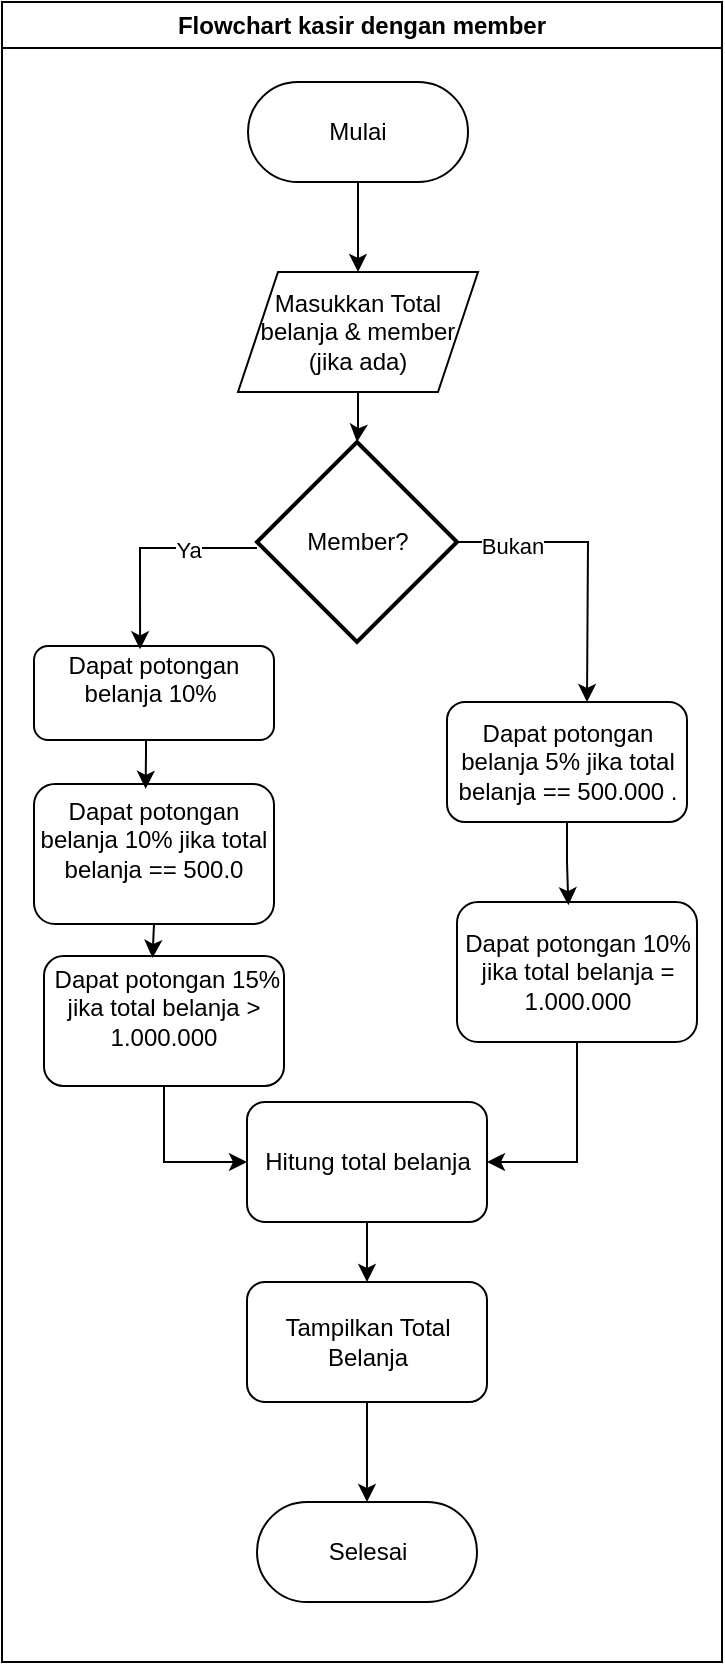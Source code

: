 <mxfile version="24.5.3" type="device">
  <diagram id="C5RBs43oDa-KdzZeNtuy" name="Page-1">
    <mxGraphModel dx="880" dy="524" grid="0" gridSize="10" guides="1" tooltips="1" connect="1" arrows="1" fold="1" page="1" pageScale="1" pageWidth="827" pageHeight="1169" math="0" shadow="0">
      <root>
        <mxCell id="WIyWlLk6GJQsqaUBKTNV-0" />
        <mxCell id="WIyWlLk6GJQsqaUBKTNV-1" parent="WIyWlLk6GJQsqaUBKTNV-0" />
        <mxCell id="maa9K3MEsBfUMPPZZrCT-28" value="Flowchart kasir dengan member" style="swimlane;whiteSpace=wrap;html=1;" parent="WIyWlLk6GJQsqaUBKTNV-1" vertex="1">
          <mxGeometry x="200" y="55" width="360" height="830" as="geometry" />
        </mxCell>
        <mxCell id="maa9K3MEsBfUMPPZZrCT-29" style="edgeStyle=orthogonalEdgeStyle;rounded=0;orthogonalLoop=1;jettySize=auto;html=1;entryX=0.5;entryY=0;entryDx=0;entryDy=0;" parent="maa9K3MEsBfUMPPZZrCT-28" source="maa9K3MEsBfUMPPZZrCT-30" target="maa9K3MEsBfUMPPZZrCT-49" edge="1">
          <mxGeometry relative="1" as="geometry">
            <mxPoint x="180" y="120" as="targetPoint" />
          </mxGeometry>
        </mxCell>
        <mxCell id="maa9K3MEsBfUMPPZZrCT-30" value="Mulai" style="html=1;dashed=0;whiteSpace=wrap;shape=mxgraph.dfd.start" parent="maa9K3MEsBfUMPPZZrCT-28" vertex="1">
          <mxGeometry x="123" y="40" width="110" height="50" as="geometry" />
        </mxCell>
        <mxCell id="maa9K3MEsBfUMPPZZrCT-33" style="edgeStyle=orthogonalEdgeStyle;rounded=0;orthogonalLoop=1;jettySize=auto;html=1;" parent="maa9K3MEsBfUMPPZZrCT-28" source="maa9K3MEsBfUMPPZZrCT-35" edge="1">
          <mxGeometry relative="1" as="geometry">
            <mxPoint x="292.5" y="350" as="targetPoint" />
          </mxGeometry>
        </mxCell>
        <mxCell id="maa9K3MEsBfUMPPZZrCT-34" value="Bukan" style="edgeLabel;html=1;align=center;verticalAlign=middle;resizable=0;points=[];" parent="maa9K3MEsBfUMPPZZrCT-33" vertex="1" connectable="0">
          <mxGeometry x="-0.624" y="-2" relative="1" as="geometry">
            <mxPoint as="offset" />
          </mxGeometry>
        </mxCell>
        <mxCell id="maa9K3MEsBfUMPPZZrCT-35" value="Member?" style="strokeWidth=2;html=1;shape=mxgraph.flowchart.decision;whiteSpace=wrap;" parent="maa9K3MEsBfUMPPZZrCT-28" vertex="1">
          <mxGeometry x="127.5" y="220" width="100" height="100" as="geometry" />
        </mxCell>
        <mxCell id="maa9K3MEsBfUMPPZZrCT-36" style="edgeStyle=orthogonalEdgeStyle;rounded=0;orthogonalLoop=1;jettySize=auto;html=1;entryX=0;entryY=0.5;entryDx=0;entryDy=0;exitX=0.5;exitY=1;exitDx=0;exitDy=0;" parent="maa9K3MEsBfUMPPZZrCT-28" source="maa9K3MEsBfUMPPZZrCT-46" target="maa9K3MEsBfUMPPZZrCT-42" edge="1">
          <mxGeometry relative="1" as="geometry">
            <mxPoint x="42.5" y="590" as="sourcePoint" />
          </mxGeometry>
        </mxCell>
        <mxCell id="maa9K3MEsBfUMPPZZrCT-38" value="Dapat potongan belanja 10% jika total belanja == 500.0&lt;div&gt;&lt;br&gt;&lt;/div&gt;" style="rounded=1;whiteSpace=wrap;html=1;" parent="maa9K3MEsBfUMPPZZrCT-28" vertex="1">
          <mxGeometry x="16" y="391" width="120" height="70" as="geometry" />
        </mxCell>
        <mxCell id="maa9K3MEsBfUMPPZZrCT-39" style="edgeStyle=orthogonalEdgeStyle;rounded=0;orthogonalLoop=1;jettySize=auto;html=1;entryX=1;entryY=0.5;entryDx=0;entryDy=0;exitX=0.5;exitY=1;exitDx=0;exitDy=0;" parent="maa9K3MEsBfUMPPZZrCT-28" source="maa9K3MEsBfUMPPZZrCT-47" target="maa9K3MEsBfUMPPZZrCT-42" edge="1">
          <mxGeometry relative="1" as="geometry">
            <mxPoint x="272.5" y="520" as="sourcePoint" />
          </mxGeometry>
        </mxCell>
        <mxCell id="maa9K3MEsBfUMPPZZrCT-40" value="Dapat potongan belanja 5% jika total belanja == 500.000 ." style="rounded=1;whiteSpace=wrap;html=1;" parent="maa9K3MEsBfUMPPZZrCT-28" vertex="1">
          <mxGeometry x="222.5" y="350" width="120" height="60" as="geometry" />
        </mxCell>
        <mxCell id="maa9K3MEsBfUMPPZZrCT-41" style="edgeStyle=orthogonalEdgeStyle;rounded=0;orthogonalLoop=1;jettySize=auto;html=1;entryX=0.5;entryY=0;entryDx=0;entryDy=0;" parent="maa9K3MEsBfUMPPZZrCT-28" source="maa9K3MEsBfUMPPZZrCT-42" target="maa9K3MEsBfUMPPZZrCT-43" edge="1">
          <mxGeometry relative="1" as="geometry" />
        </mxCell>
        <mxCell id="maa9K3MEsBfUMPPZZrCT-42" value="Hitung total belanja" style="rounded=1;whiteSpace=wrap;html=1;" parent="maa9K3MEsBfUMPPZZrCT-28" vertex="1">
          <mxGeometry x="122.5" y="550" width="120" height="60" as="geometry" />
        </mxCell>
        <mxCell id="maa9K3MEsBfUMPPZZrCT-43" value="Tampilkan Total Belanja" style="rounded=1;whiteSpace=wrap;html=1;" parent="maa9K3MEsBfUMPPZZrCT-28" vertex="1">
          <mxGeometry x="122.5" y="640" width="120" height="60" as="geometry" />
        </mxCell>
        <mxCell id="maa9K3MEsBfUMPPZZrCT-44" value="Selesai" style="html=1;dashed=0;whiteSpace=wrap;shape=mxgraph.dfd.start" parent="maa9K3MEsBfUMPPZZrCT-28" vertex="1">
          <mxGeometry x="127.5" y="750" width="110" height="50" as="geometry" />
        </mxCell>
        <mxCell id="maa9K3MEsBfUMPPZZrCT-45" style="edgeStyle=orthogonalEdgeStyle;rounded=0;orthogonalLoop=1;jettySize=auto;html=1;entryX=0.5;entryY=0.5;entryDx=0;entryDy=-25;entryPerimeter=0;" parent="maa9K3MEsBfUMPPZZrCT-28" source="maa9K3MEsBfUMPPZZrCT-43" target="maa9K3MEsBfUMPPZZrCT-44" edge="1">
          <mxGeometry relative="1" as="geometry" />
        </mxCell>
        <mxCell id="maa9K3MEsBfUMPPZZrCT-46" value="&amp;nbsp;Dapat potongan 15% jika total belanja &amp;gt; 1.000.000&lt;div&gt;&lt;br&gt;&lt;/div&gt;" style="rounded=1;whiteSpace=wrap;html=1;" parent="maa9K3MEsBfUMPPZZrCT-28" vertex="1">
          <mxGeometry x="21" y="477" width="120" height="65" as="geometry" />
        </mxCell>
        <mxCell id="maa9K3MEsBfUMPPZZrCT-47" value="Dapat potongan 10% jika total belanja = 1.000.000" style="rounded=1;whiteSpace=wrap;html=1;" parent="maa9K3MEsBfUMPPZZrCT-28" vertex="1">
          <mxGeometry x="227.5" y="450" width="120" height="70" as="geometry" />
        </mxCell>
        <mxCell id="maa9K3MEsBfUMPPZZrCT-48" style="edgeStyle=orthogonalEdgeStyle;rounded=0;orthogonalLoop=1;jettySize=auto;html=1;entryX=0.464;entryY=0.023;entryDx=0;entryDy=0;entryPerimeter=0;" parent="maa9K3MEsBfUMPPZZrCT-28" source="maa9K3MEsBfUMPPZZrCT-40" target="maa9K3MEsBfUMPPZZrCT-47" edge="1">
          <mxGeometry relative="1" as="geometry" />
        </mxCell>
        <mxCell id="maa9K3MEsBfUMPPZZrCT-49" value="Masukkan Total belanja &amp;amp; member&lt;div&gt;(jika ada)&lt;/div&gt;" style="shape=parallelogram;perimeter=parallelogramPerimeter;whiteSpace=wrap;html=1;fixedSize=1;" parent="maa9K3MEsBfUMPPZZrCT-28" vertex="1">
          <mxGeometry x="118" y="135" width="120" height="60" as="geometry" />
        </mxCell>
        <mxCell id="maa9K3MEsBfUMPPZZrCT-50" style="edgeStyle=orthogonalEdgeStyle;rounded=0;orthogonalLoop=1;jettySize=auto;html=1;entryX=0.5;entryY=0;entryDx=0;entryDy=0;entryPerimeter=0;" parent="maa9K3MEsBfUMPPZZrCT-28" source="maa9K3MEsBfUMPPZZrCT-49" target="maa9K3MEsBfUMPPZZrCT-35" edge="1">
          <mxGeometry relative="1" as="geometry" />
        </mxCell>
        <mxCell id="pxf6jqRZ_Q-RmDZ5NDM2-0" value="Dapat potongan belanja 10%&amp;nbsp;&lt;div&gt;&lt;br&gt;&lt;/div&gt;" style="rounded=1;whiteSpace=wrap;html=1;" parent="maa9K3MEsBfUMPPZZrCT-28" vertex="1">
          <mxGeometry x="16" y="322" width="120" height="47" as="geometry" />
        </mxCell>
        <mxCell id="pxf6jqRZ_Q-RmDZ5NDM2-1" style="edgeStyle=orthogonalEdgeStyle;rounded=0;orthogonalLoop=1;jettySize=auto;html=1;entryX=0.442;entryY=0.035;entryDx=0;entryDy=0;entryPerimeter=0;" parent="maa9K3MEsBfUMPPZZrCT-28" source="maa9K3MEsBfUMPPZZrCT-35" target="pxf6jqRZ_Q-RmDZ5NDM2-0" edge="1">
          <mxGeometry relative="1" as="geometry">
            <Array as="points">
              <mxPoint x="69" y="273" />
            </Array>
          </mxGeometry>
        </mxCell>
        <mxCell id="pxf6jqRZ_Q-RmDZ5NDM2-2" value="Ya" style="edgeLabel;html=1;align=center;verticalAlign=middle;resizable=0;points=[];" parent="pxf6jqRZ_Q-RmDZ5NDM2-1" vertex="1" connectable="0">
          <mxGeometry x="-0.361" y="1" relative="1" as="geometry">
            <mxPoint as="offset" />
          </mxGeometry>
        </mxCell>
        <mxCell id="pxf6jqRZ_Q-RmDZ5NDM2-5" style="edgeStyle=orthogonalEdgeStyle;rounded=0;orthogonalLoop=1;jettySize=auto;html=1;entryX=0.465;entryY=0.035;entryDx=0;entryDy=0;entryPerimeter=0;" parent="maa9K3MEsBfUMPPZZrCT-28" source="pxf6jqRZ_Q-RmDZ5NDM2-0" target="maa9K3MEsBfUMPPZZrCT-38" edge="1">
          <mxGeometry relative="1" as="geometry">
            <Array as="points">
              <mxPoint x="72" y="376" />
              <mxPoint x="72" y="376" />
            </Array>
          </mxGeometry>
        </mxCell>
        <mxCell id="pxf6jqRZ_Q-RmDZ5NDM2-6" style="edgeStyle=orthogonalEdgeStyle;rounded=0;orthogonalLoop=1;jettySize=auto;html=1;exitX=0.5;exitY=1;exitDx=0;exitDy=0;entryX=0.452;entryY=0.015;entryDx=0;entryDy=0;entryPerimeter=0;" parent="maa9K3MEsBfUMPPZZrCT-28" source="maa9K3MEsBfUMPPZZrCT-38" target="maa9K3MEsBfUMPPZZrCT-46" edge="1">
          <mxGeometry relative="1" as="geometry" />
        </mxCell>
      </root>
    </mxGraphModel>
  </diagram>
</mxfile>
